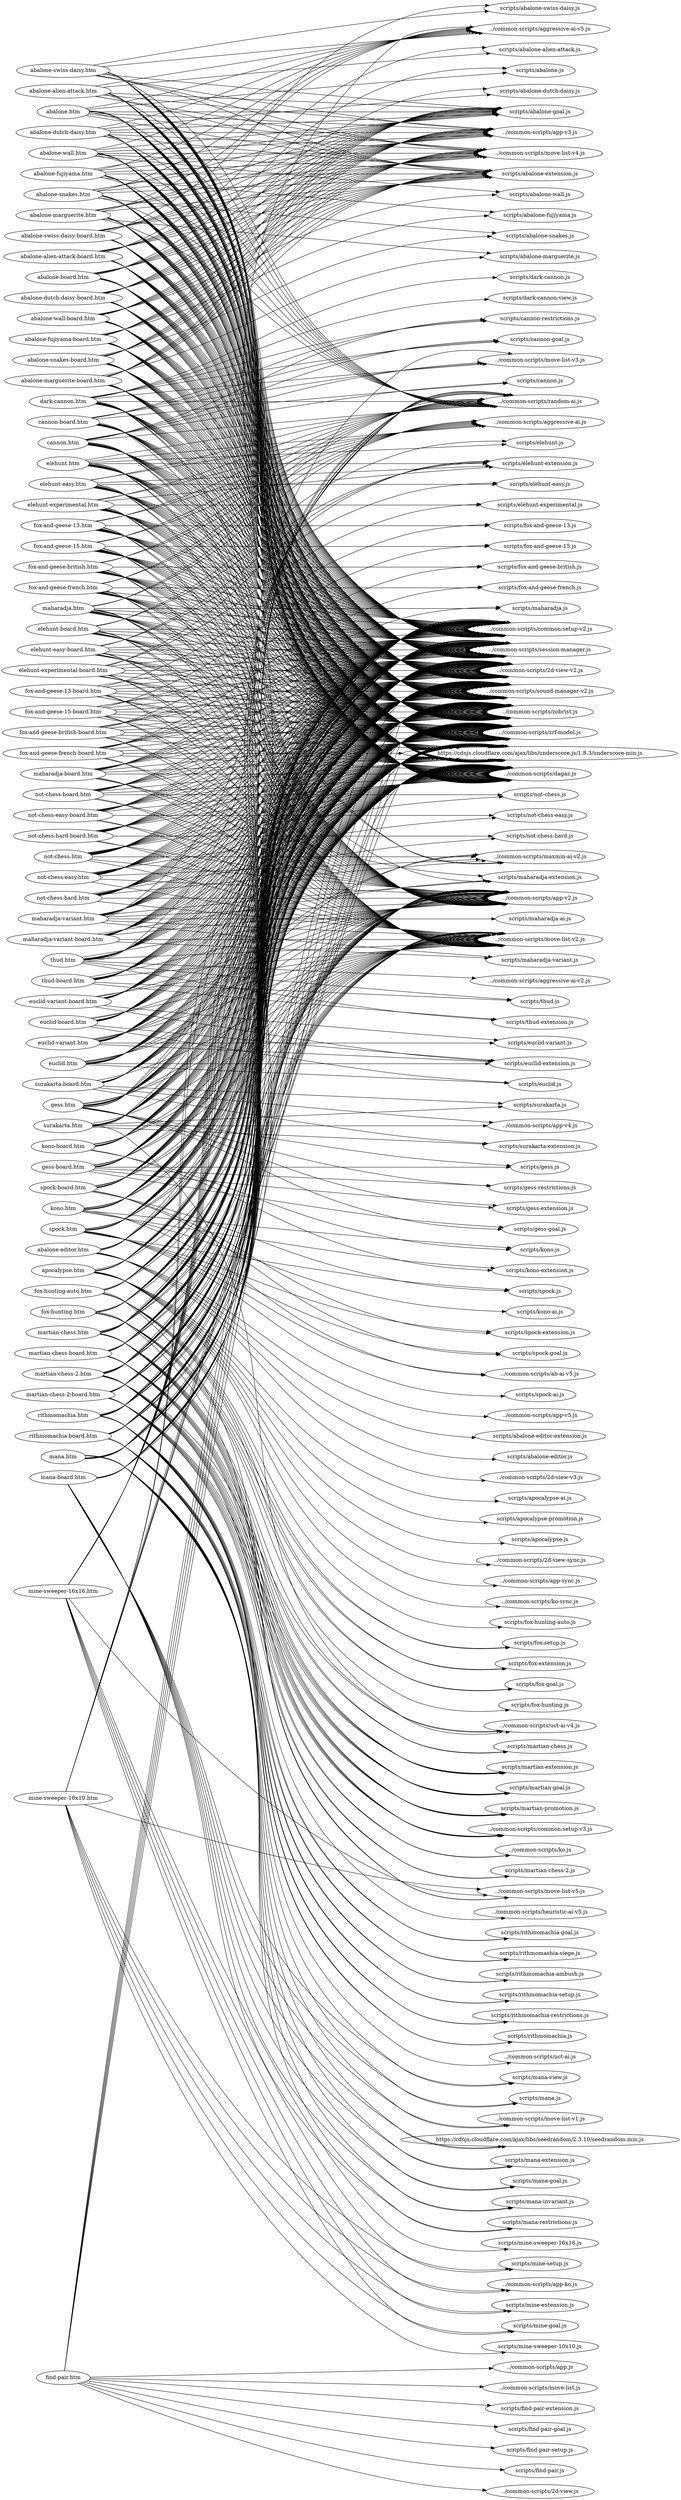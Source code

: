 digraph "graph" {
graph[ ranksep=10, rankdir = LR ];
  "abalone-alien-attack-board.htm" -> "../common-scripts/2d-view-v2.js";
  "abalone-alien-attack-board.htm" -> "../common-scripts/app-v3.js";
  "abalone-alien-attack-board.htm" -> "../common-scripts/common-setup-v2.js";
  "abalone-alien-attack-board.htm" -> "../common-scripts/dagaz.js";
  "abalone-alien-attack-board.htm" -> "../common-scripts/move-list-v4.js";
  "abalone-alien-attack-board.htm" -> "../common-scripts/session-manager.js";
  "abalone-alien-attack-board.htm" -> "../common-scripts/sound-manager-v2.js";
  "abalone-alien-attack-board.htm" -> "../common-scripts/zobrist.js";
  "abalone-alien-attack-board.htm" -> "../common-scripts/zrf-model.js";
  "abalone-alien-attack-board.htm" -> "https://cdnjs.cloudflare.com/ajax/libs/underscore.js/1.8.3/underscore-min.js";
  "abalone-alien-attack-board.htm" -> "scripts/abalone-alien-attack.js";
  "abalone-alien-attack-board.htm" -> "scripts/abalone-extension.js";
  "abalone-alien-attack-board.htm" -> "scripts/abalone-goal.js";
  "abalone-alien-attack.htm" -> "../common-scripts/2d-view-v2.js";
  "abalone-alien-attack.htm" -> "../common-scripts/aggressive-ai-v5.js";
  "abalone-alien-attack.htm" -> "../common-scripts/app-v3.js";
  "abalone-alien-attack.htm" -> "../common-scripts/common-setup-v2.js";
  "abalone-alien-attack.htm" -> "../common-scripts/dagaz.js";
  "abalone-alien-attack.htm" -> "../common-scripts/move-list-v4.js";
  "abalone-alien-attack.htm" -> "../common-scripts/random-ai.js";
  "abalone-alien-attack.htm" -> "../common-scripts/session-manager.js";
  "abalone-alien-attack.htm" -> "../common-scripts/sound-manager-v2.js";
  "abalone-alien-attack.htm" -> "../common-scripts/zobrist.js";
  "abalone-alien-attack.htm" -> "../common-scripts/zrf-model.js";
  "abalone-alien-attack.htm" -> "https://cdnjs.cloudflare.com/ajax/libs/underscore.js/1.8.3/underscore-min.js";
  "abalone-alien-attack.htm" -> "scripts/abalone-alien-attack.js";
  "abalone-alien-attack.htm" -> "scripts/abalone-extension.js";
  "abalone-alien-attack.htm" -> "scripts/abalone-goal.js";
  "abalone-board.htm" -> "../common-scripts/2d-view-v2.js";
  "abalone-board.htm" -> "../common-scripts/app-v3.js";
  "abalone-board.htm" -> "../common-scripts/common-setup-v2.js";
  "abalone-board.htm" -> "../common-scripts/dagaz.js";
  "abalone-board.htm" -> "../common-scripts/move-list-v4.js";
  "abalone-board.htm" -> "../common-scripts/session-manager.js";
  "abalone-board.htm" -> "../common-scripts/sound-manager-v2.js";
  "abalone-board.htm" -> "../common-scripts/zobrist.js";
  "abalone-board.htm" -> "../common-scripts/zrf-model.js";
  "abalone-board.htm" -> "https://cdnjs.cloudflare.com/ajax/libs/underscore.js/1.8.3/underscore-min.js";
  "abalone-board.htm" -> "scripts/abalone-extension.js";
  "abalone-board.htm" -> "scripts/abalone-goal.js";
  "abalone-board.htm" -> "scripts/abalone.js";
  "abalone-dutch-daisy-board.htm" -> "../common-scripts/2d-view-v2.js";
  "abalone-dutch-daisy-board.htm" -> "../common-scripts/app-v3.js";
  "abalone-dutch-daisy-board.htm" -> "../common-scripts/common-setup-v2.js";
  "abalone-dutch-daisy-board.htm" -> "../common-scripts/dagaz.js";
  "abalone-dutch-daisy-board.htm" -> "../common-scripts/move-list-v4.js";
  "abalone-dutch-daisy-board.htm" -> "../common-scripts/session-manager.js";
  "abalone-dutch-daisy-board.htm" -> "../common-scripts/sound-manager-v2.js";
  "abalone-dutch-daisy-board.htm" -> "../common-scripts/zobrist.js";
  "abalone-dutch-daisy-board.htm" -> "../common-scripts/zrf-model.js";
  "abalone-dutch-daisy-board.htm" -> "https://cdnjs.cloudflare.com/ajax/libs/underscore.js/1.8.3/underscore-min.js";
  "abalone-dutch-daisy-board.htm" -> "scripts/abalone-dutch-daisy.js";
  "abalone-dutch-daisy-board.htm" -> "scripts/abalone-extension.js";
  "abalone-dutch-daisy-board.htm" -> "scripts/abalone-goal.js";
  "abalone-dutch-daisy.htm" -> "../common-scripts/2d-view-v2.js";
  "abalone-dutch-daisy.htm" -> "../common-scripts/aggressive-ai-v5.js";
  "abalone-dutch-daisy.htm" -> "../common-scripts/app-v3.js";
  "abalone-dutch-daisy.htm" -> "../common-scripts/common-setup-v2.js";
  "abalone-dutch-daisy.htm" -> "../common-scripts/dagaz.js";
  "abalone-dutch-daisy.htm" -> "../common-scripts/move-list-v4.js";
  "abalone-dutch-daisy.htm" -> "../common-scripts/random-ai.js";
  "abalone-dutch-daisy.htm" -> "../common-scripts/session-manager.js";
  "abalone-dutch-daisy.htm" -> "../common-scripts/sound-manager-v2.js";
  "abalone-dutch-daisy.htm" -> "../common-scripts/zobrist.js";
  "abalone-dutch-daisy.htm" -> "../common-scripts/zrf-model.js";
  "abalone-dutch-daisy.htm" -> "https://cdnjs.cloudflare.com/ajax/libs/underscore.js/1.8.3/underscore-min.js";
  "abalone-dutch-daisy.htm" -> "scripts/abalone-dutch-daisy.js";
  "abalone-dutch-daisy.htm" -> "scripts/abalone-extension.js";
  "abalone-dutch-daisy.htm" -> "scripts/abalone-goal.js";
  "abalone-editor.htm" -> "../common-scripts/2d-view-v3.js";
  "abalone-editor.htm" -> "../common-scripts/app-v5.js";
  "abalone-editor.htm" -> "../common-scripts/common-setup-v2.js";
  "abalone-editor.htm" -> "../common-scripts/dagaz.js";
  "abalone-editor.htm" -> "../common-scripts/move-list-v3.js";
  "abalone-editor.htm" -> "../common-scripts/zobrist.js";
  "abalone-editor.htm" -> "../common-scripts/zrf-model.js";
  "abalone-editor.htm" -> "https://cdnjs.cloudflare.com/ajax/libs/underscore.js/1.8.3/underscore-min.js";
  "abalone-editor.htm" -> "scripts/abalone-editor-extension.js";
  "abalone-editor.htm" -> "scripts/abalone-editor.js";
  "abalone-fujiyama-board.htm" -> "../common-scripts/2d-view-v2.js";
  "abalone-fujiyama-board.htm" -> "../common-scripts/app-v3.js";
  "abalone-fujiyama-board.htm" -> "../common-scripts/common-setup-v2.js";
  "abalone-fujiyama-board.htm" -> "../common-scripts/dagaz.js";
  "abalone-fujiyama-board.htm" -> "../common-scripts/move-list-v4.js";
  "abalone-fujiyama-board.htm" -> "../common-scripts/session-manager.js";
  "abalone-fujiyama-board.htm" -> "../common-scripts/sound-manager-v2.js";
  "abalone-fujiyama-board.htm" -> "../common-scripts/zobrist.js";
  "abalone-fujiyama-board.htm" -> "../common-scripts/zrf-model.js";
  "abalone-fujiyama-board.htm" -> "https://cdnjs.cloudflare.com/ajax/libs/underscore.js/1.8.3/underscore-min.js";
  "abalone-fujiyama-board.htm" -> "scripts/abalone-extension.js";
  "abalone-fujiyama-board.htm" -> "scripts/abalone-fujiyama.js";
  "abalone-fujiyama-board.htm" -> "scripts/abalone-goal.js";
  "abalone-fujiyama.htm" -> "../common-scripts/2d-view-v2.js";
  "abalone-fujiyama.htm" -> "../common-scripts/aggressive-ai-v5.js";
  "abalone-fujiyama.htm" -> "../common-scripts/app-v3.js";
  "abalone-fujiyama.htm" -> "../common-scripts/common-setup-v2.js";
  "abalone-fujiyama.htm" -> "../common-scripts/dagaz.js";
  "abalone-fujiyama.htm" -> "../common-scripts/move-list-v4.js";
  "abalone-fujiyama.htm" -> "../common-scripts/random-ai.js";
  "abalone-fujiyama.htm" -> "../common-scripts/session-manager.js";
  "abalone-fujiyama.htm" -> "../common-scripts/sound-manager-v2.js";
  "abalone-fujiyama.htm" -> "../common-scripts/zobrist.js";
  "abalone-fujiyama.htm" -> "../common-scripts/zrf-model.js";
  "abalone-fujiyama.htm" -> "https://cdnjs.cloudflare.com/ajax/libs/underscore.js/1.8.3/underscore-min.js";
  "abalone-fujiyama.htm" -> "scripts/abalone-extension.js";
  "abalone-fujiyama.htm" -> "scripts/abalone-fujiyama.js";
  "abalone-fujiyama.htm" -> "scripts/abalone-goal.js";
  "abalone-marguerite-board.htm" -> "../common-scripts/2d-view-v2.js";
  "abalone-marguerite-board.htm" -> "../common-scripts/app-v3.js";
  "abalone-marguerite-board.htm" -> "../common-scripts/common-setup-v2.js";
  "abalone-marguerite-board.htm" -> "../common-scripts/dagaz.js";
  "abalone-marguerite-board.htm" -> "../common-scripts/move-list-v4.js";
  "abalone-marguerite-board.htm" -> "../common-scripts/session-manager.js";
  "abalone-marguerite-board.htm" -> "../common-scripts/sound-manager-v2.js";
  "abalone-marguerite-board.htm" -> "../common-scripts/zobrist.js";
  "abalone-marguerite-board.htm" -> "../common-scripts/zrf-model.js";
  "abalone-marguerite-board.htm" -> "https://cdnjs.cloudflare.com/ajax/libs/underscore.js/1.8.3/underscore-min.js";
  "abalone-marguerite-board.htm" -> "scripts/abalone-extension.js";
  "abalone-marguerite-board.htm" -> "scripts/abalone-goal.js";
  "abalone-marguerite-board.htm" -> "scripts/abalone-marguerite.js";
  "abalone-marguerite.htm" -> "../common-scripts/2d-view-v2.js";
  "abalone-marguerite.htm" -> "../common-scripts/aggressive-ai-v5.js";
  "abalone-marguerite.htm" -> "../common-scripts/app-v3.js";
  "abalone-marguerite.htm" -> "../common-scripts/common-setup-v2.js";
  "abalone-marguerite.htm" -> "../common-scripts/dagaz.js";
  "abalone-marguerite.htm" -> "../common-scripts/move-list-v4.js";
  "abalone-marguerite.htm" -> "../common-scripts/random-ai.js";
  "abalone-marguerite.htm" -> "../common-scripts/session-manager.js";
  "abalone-marguerite.htm" -> "../common-scripts/sound-manager-v2.js";
  "abalone-marguerite.htm" -> "../common-scripts/zobrist.js";
  "abalone-marguerite.htm" -> "../common-scripts/zrf-model.js";
  "abalone-marguerite.htm" -> "https://cdnjs.cloudflare.com/ajax/libs/underscore.js/1.8.3/underscore-min.js";
  "abalone-marguerite.htm" -> "scripts/abalone-extension.js";
  "abalone-marguerite.htm" -> "scripts/abalone-goal.js";
  "abalone-marguerite.htm" -> "scripts/abalone-marguerite.js";
  "abalone-snakes-board.htm" -> "../common-scripts/2d-view-v2.js";
  "abalone-snakes-board.htm" -> "../common-scripts/app-v3.js";
  "abalone-snakes-board.htm" -> "../common-scripts/common-setup-v2.js";
  "abalone-snakes-board.htm" -> "../common-scripts/dagaz.js";
  "abalone-snakes-board.htm" -> "../common-scripts/move-list-v4.js";
  "abalone-snakes-board.htm" -> "../common-scripts/session-manager.js";
  "abalone-snakes-board.htm" -> "../common-scripts/sound-manager-v2.js";
  "abalone-snakes-board.htm" -> "../common-scripts/zobrist.js";
  "abalone-snakes-board.htm" -> "../common-scripts/zrf-model.js";
  "abalone-snakes-board.htm" -> "https://cdnjs.cloudflare.com/ajax/libs/underscore.js/1.8.3/underscore-min.js";
  "abalone-snakes-board.htm" -> "scripts/abalone-extension.js";
  "abalone-snakes-board.htm" -> "scripts/abalone-goal.js";
  "abalone-snakes-board.htm" -> "scripts/abalone-snakes.js";
  "abalone-snakes.htm" -> "../common-scripts/2d-view-v2.js";
  "abalone-snakes.htm" -> "../common-scripts/aggressive-ai-v5.js";
  "abalone-snakes.htm" -> "../common-scripts/app-v3.js";
  "abalone-snakes.htm" -> "../common-scripts/common-setup-v2.js";
  "abalone-snakes.htm" -> "../common-scripts/dagaz.js";
  "abalone-snakes.htm" -> "../common-scripts/move-list-v4.js";
  "abalone-snakes.htm" -> "../common-scripts/random-ai.js";
  "abalone-snakes.htm" -> "../common-scripts/session-manager.js";
  "abalone-snakes.htm" -> "../common-scripts/sound-manager-v2.js";
  "abalone-snakes.htm" -> "../common-scripts/zobrist.js";
  "abalone-snakes.htm" -> "../common-scripts/zrf-model.js";
  "abalone-snakes.htm" -> "https://cdnjs.cloudflare.com/ajax/libs/underscore.js/1.8.3/underscore-min.js";
  "abalone-snakes.htm" -> "scripts/abalone-extension.js";
  "abalone-snakes.htm" -> "scripts/abalone-goal.js";
  "abalone-snakes.htm" -> "scripts/abalone-snakes.js";
  "abalone-swiss-daisy-board.htm" -> "../common-scripts/2d-view-v2.js";
  "abalone-swiss-daisy-board.htm" -> "../common-scripts/app-v3.js";
  "abalone-swiss-daisy-board.htm" -> "../common-scripts/common-setup-v2.js";
  "abalone-swiss-daisy-board.htm" -> "../common-scripts/dagaz.js";
  "abalone-swiss-daisy-board.htm" -> "../common-scripts/move-list-v4.js";
  "abalone-swiss-daisy-board.htm" -> "../common-scripts/session-manager.js";
  "abalone-swiss-daisy-board.htm" -> "../common-scripts/sound-manager-v2.js";
  "abalone-swiss-daisy-board.htm" -> "../common-scripts/zobrist.js";
  "abalone-swiss-daisy-board.htm" -> "../common-scripts/zrf-model.js";
  "abalone-swiss-daisy-board.htm" -> "https://cdnjs.cloudflare.com/ajax/libs/underscore.js/1.8.3/underscore-min.js";
  "abalone-swiss-daisy-board.htm" -> "scripts/abalone-extension.js";
  "abalone-swiss-daisy-board.htm" -> "scripts/abalone-goal.js";
  "abalone-swiss-daisy-board.htm" -> "scripts/abalone-swiss-daisy.js";
  "abalone-swiss-daisy.htm" -> "../common-scripts/2d-view-v2.js";
  "abalone-swiss-daisy.htm" -> "../common-scripts/aggressive-ai-v5.js";
  "abalone-swiss-daisy.htm" -> "../common-scripts/app-v3.js";
  "abalone-swiss-daisy.htm" -> "../common-scripts/common-setup-v2.js";
  "abalone-swiss-daisy.htm" -> "../common-scripts/dagaz.js";
  "abalone-swiss-daisy.htm" -> "../common-scripts/move-list-v4.js";
  "abalone-swiss-daisy.htm" -> "../common-scripts/random-ai.js";
  "abalone-swiss-daisy.htm" -> "../common-scripts/session-manager.js";
  "abalone-swiss-daisy.htm" -> "../common-scripts/sound-manager-v2.js";
  "abalone-swiss-daisy.htm" -> "../common-scripts/zobrist.js";
  "abalone-swiss-daisy.htm" -> "../common-scripts/zrf-model.js";
  "abalone-swiss-daisy.htm" -> "https://cdnjs.cloudflare.com/ajax/libs/underscore.js/1.8.3/underscore-min.js";
  "abalone-swiss-daisy.htm" -> "scripts/abalone-extension.js";
  "abalone-swiss-daisy.htm" -> "scripts/abalone-goal.js";
  "abalone-swiss-daisy.htm" -> "scripts/abalone-swiss-daisy.js";
  "abalone-wall-board.htm" -> "../common-scripts/2d-view-v2.js";
  "abalone-wall-board.htm" -> "../common-scripts/app-v3.js";
  "abalone-wall-board.htm" -> "../common-scripts/common-setup-v2.js";
  "abalone-wall-board.htm" -> "../common-scripts/dagaz.js";
  "abalone-wall-board.htm" -> "../common-scripts/move-list-v4.js";
  "abalone-wall-board.htm" -> "../common-scripts/session-manager.js";
  "abalone-wall-board.htm" -> "../common-scripts/sound-manager-v2.js";
  "abalone-wall-board.htm" -> "../common-scripts/zobrist.js";
  "abalone-wall-board.htm" -> "../common-scripts/zrf-model.js";
  "abalone-wall-board.htm" -> "https://cdnjs.cloudflare.com/ajax/libs/underscore.js/1.8.3/underscore-min.js";
  "abalone-wall-board.htm" -> "scripts/abalone-extension.js";
  "abalone-wall-board.htm" -> "scripts/abalone-goal.js";
  "abalone-wall-board.htm" -> "scripts/abalone-wall.js";
  "abalone-wall.htm" -> "../common-scripts/2d-view-v2.js";
  "abalone-wall.htm" -> "../common-scripts/aggressive-ai-v5.js";
  "abalone-wall.htm" -> "../common-scripts/app-v3.js";
  "abalone-wall.htm" -> "../common-scripts/common-setup-v2.js";
  "abalone-wall.htm" -> "../common-scripts/dagaz.js";
  "abalone-wall.htm" -> "../common-scripts/move-list-v4.js";
  "abalone-wall.htm" -> "../common-scripts/random-ai.js";
  "abalone-wall.htm" -> "../common-scripts/session-manager.js";
  "abalone-wall.htm" -> "../common-scripts/sound-manager-v2.js";
  "abalone-wall.htm" -> "../common-scripts/zobrist.js";
  "abalone-wall.htm" -> "../common-scripts/zrf-model.js";
  "abalone-wall.htm" -> "https://cdnjs.cloudflare.com/ajax/libs/underscore.js/1.8.3/underscore-min.js";
  "abalone-wall.htm" -> "scripts/abalone-extension.js";
  "abalone-wall.htm" -> "scripts/abalone-goal.js";
  "abalone-wall.htm" -> "scripts/abalone-wall.js";
  "abalone.htm" -> "../common-scripts/2d-view-v2.js";
  "abalone.htm" -> "../common-scripts/aggressive-ai-v5.js";
  "abalone.htm" -> "../common-scripts/app-v3.js";
  "abalone.htm" -> "../common-scripts/common-setup-v2.js";
  "abalone.htm" -> "../common-scripts/dagaz.js";
  "abalone.htm" -> "../common-scripts/move-list-v4.js";
  "abalone.htm" -> "../common-scripts/random-ai.js";
  "abalone.htm" -> "../common-scripts/session-manager.js";
  "abalone.htm" -> "../common-scripts/sound-manager-v2.js";
  "abalone.htm" -> "../common-scripts/zobrist.js";
  "abalone.htm" -> "../common-scripts/zrf-model.js";
  "abalone.htm" -> "https://cdnjs.cloudflare.com/ajax/libs/underscore.js/1.8.3/underscore-min.js";
  "abalone.htm" -> "scripts/abalone-extension.js";
  "abalone.htm" -> "scripts/abalone-goal.js";
  "abalone.htm" -> "scripts/abalone.js";
  "apocalypse.htm" -> "../common-scripts/2d-view-sync.js";
  "apocalypse.htm" -> "../common-scripts/app-sync.js";
  "apocalypse.htm" -> "../common-scripts/common-setup-v2.js";
  "apocalypse.htm" -> "../common-scripts/dagaz.js";
  "apocalypse.htm" -> "../common-scripts/ko-sync.js";
  "apocalypse.htm" -> "../common-scripts/move-list-v2.js";
  "apocalypse.htm" -> "../common-scripts/sound-manager-v2.js";
  "apocalypse.htm" -> "../common-scripts/zobrist.js";
  "apocalypse.htm" -> "../common-scripts/zrf-model.js";
  "apocalypse.htm" -> "https://cdnjs.cloudflare.com/ajax/libs/underscore.js/1.8.3/underscore-min.js";
  "apocalypse.htm" -> "scripts/apocalypse-ai.js";
  "apocalypse.htm" -> "scripts/apocalypse-promotion.js";
  "apocalypse.htm" -> "scripts/apocalypse.js";
  "cannon-board.htm" -> "../common-scripts/2d-view-v2.js";
  "cannon-board.htm" -> "../common-scripts/app-v2.js";
  "cannon-board.htm" -> "../common-scripts/common-setup-v2.js";
  "cannon-board.htm" -> "../common-scripts/dagaz.js";
  "cannon-board.htm" -> "../common-scripts/move-list-v3.js";
  "cannon-board.htm" -> "../common-scripts/session-manager.js";
  "cannon-board.htm" -> "../common-scripts/sound-manager-v2.js";
  "cannon-board.htm" -> "../common-scripts/zobrist.js";
  "cannon-board.htm" -> "../common-scripts/zrf-model.js";
  "cannon-board.htm" -> "https://cdnjs.cloudflare.com/ajax/libs/underscore.js/1.8.3/underscore-min.js";
  "cannon-board.htm" -> "scripts/cannon-goal.js";
  "cannon-board.htm" -> "scripts/cannon-restrictions.js";
  "cannon-board.htm" -> "scripts/cannon.js";
  "cannon.htm" -> "../common-scripts/2d-view-v2.js";
  "cannon.htm" -> "../common-scripts/app-v2.js";
  "cannon.htm" -> "../common-scripts/common-setup-v2.js";
  "cannon.htm" -> "../common-scripts/dagaz.js";
  "cannon.htm" -> "../common-scripts/maxmin-ai-v2.js";
  "cannon.htm" -> "../common-scripts/move-list-v3.js";
  "cannon.htm" -> "../common-scripts/random-ai.js";
  "cannon.htm" -> "../common-scripts/session-manager.js";
  "cannon.htm" -> "../common-scripts/sound-manager-v2.js";
  "cannon.htm" -> "../common-scripts/zobrist.js";
  "cannon.htm" -> "../common-scripts/zrf-model.js";
  "cannon.htm" -> "https://cdnjs.cloudflare.com/ajax/libs/underscore.js/1.8.3/underscore-min.js";
  "cannon.htm" -> "scripts/cannon-goal.js";
  "cannon.htm" -> "scripts/cannon-restrictions.js";
  "cannon.htm" -> "scripts/cannon.js";
  "dark-cannon.htm" -> "../common-scripts/2d-view-v2.js";
  "dark-cannon.htm" -> "../common-scripts/app-v2.js";
  "dark-cannon.htm" -> "../common-scripts/common-setup-v2.js";
  "dark-cannon.htm" -> "../common-scripts/dagaz.js";
  "dark-cannon.htm" -> "../common-scripts/maxmin-ai-v2.js";
  "dark-cannon.htm" -> "../common-scripts/move-list-v3.js";
  "dark-cannon.htm" -> "../common-scripts/random-ai.js";
  "dark-cannon.htm" -> "../common-scripts/session-manager.js";
  "dark-cannon.htm" -> "../common-scripts/sound-manager-v2.js";
  "dark-cannon.htm" -> "../common-scripts/zobrist.js";
  "dark-cannon.htm" -> "../common-scripts/zrf-model.js";
  "dark-cannon.htm" -> "https://cdnjs.cloudflare.com/ajax/libs/underscore.js/1.8.3/underscore-min.js";
  "dark-cannon.htm" -> "scripts/cannon-goal.js";
  "dark-cannon.htm" -> "scripts/cannon-restrictions.js";
  "dark-cannon.htm" -> "scripts/dark-cannon-view.js";
  "dark-cannon.htm" -> "scripts/dark-cannon.js";
  "elehunt-board.htm" -> "../common-scripts/2d-view-v2.js";
  "elehunt-board.htm" -> "../common-scripts/app-v2.js";
  "elehunt-board.htm" -> "../common-scripts/common-setup-v2.js";
  "elehunt-board.htm" -> "../common-scripts/dagaz.js";
  "elehunt-board.htm" -> "../common-scripts/move-list-v2.js";
  "elehunt-board.htm" -> "../common-scripts/session-manager.js";
  "elehunt-board.htm" -> "../common-scripts/sound-manager-v2.js";
  "elehunt-board.htm" -> "../common-scripts/zobrist.js";
  "elehunt-board.htm" -> "../common-scripts/zrf-model.js";
  "elehunt-board.htm" -> "https://cdnjs.cloudflare.com/ajax/libs/underscore.js/1.8.3/underscore-min.js";
  "elehunt-board.htm" -> "scripts/elehunt-extension.js";
  "elehunt-board.htm" -> "scripts/elehunt.js";
  "elehunt-easy-board.htm" -> "../common-scripts/2d-view-v2.js";
  "elehunt-easy-board.htm" -> "../common-scripts/app-v2.js";
  "elehunt-easy-board.htm" -> "../common-scripts/common-setup-v2.js";
  "elehunt-easy-board.htm" -> "../common-scripts/dagaz.js";
  "elehunt-easy-board.htm" -> "../common-scripts/move-list-v2.js";
  "elehunt-easy-board.htm" -> "../common-scripts/session-manager.js";
  "elehunt-easy-board.htm" -> "../common-scripts/sound-manager-v2.js";
  "elehunt-easy-board.htm" -> "../common-scripts/zobrist.js";
  "elehunt-easy-board.htm" -> "../common-scripts/zrf-model.js";
  "elehunt-easy-board.htm" -> "https://cdnjs.cloudflare.com/ajax/libs/underscore.js/1.8.3/underscore-min.js";
  "elehunt-easy-board.htm" -> "scripts/elehunt-easy.js";
  "elehunt-easy-board.htm" -> "scripts/elehunt-extension.js";
  "elehunt-easy.htm" -> "../common-scripts/2d-view-v2.js";
  "elehunt-easy.htm" -> "../common-scripts/aggressive-ai.js";
  "elehunt-easy.htm" -> "../common-scripts/app-v2.js";
  "elehunt-easy.htm" -> "../common-scripts/common-setup-v2.js";
  "elehunt-easy.htm" -> "../common-scripts/dagaz.js";
  "elehunt-easy.htm" -> "../common-scripts/move-list-v2.js";
  "elehunt-easy.htm" -> "../common-scripts/random-ai.js";
  "elehunt-easy.htm" -> "../common-scripts/session-manager.js";
  "elehunt-easy.htm" -> "../common-scripts/sound-manager-v2.js";
  "elehunt-easy.htm" -> "../common-scripts/zobrist.js";
  "elehunt-easy.htm" -> "../common-scripts/zrf-model.js";
  "elehunt-easy.htm" -> "https://cdnjs.cloudflare.com/ajax/libs/underscore.js/1.8.3/underscore-min.js";
  "elehunt-easy.htm" -> "scripts/elehunt-easy.js";
  "elehunt-easy.htm" -> "scripts/elehunt-extension.js";
  "elehunt-experimental-board.htm" -> "../common-scripts/2d-view-v2.js";
  "elehunt-experimental-board.htm" -> "../common-scripts/app-v2.js";
  "elehunt-experimental-board.htm" -> "../common-scripts/common-setup-v2.js";
  "elehunt-experimental-board.htm" -> "../common-scripts/dagaz.js";
  "elehunt-experimental-board.htm" -> "../common-scripts/move-list-v2.js";
  "elehunt-experimental-board.htm" -> "../common-scripts/session-manager.js";
  "elehunt-experimental-board.htm" -> "../common-scripts/sound-manager-v2.js";
  "elehunt-experimental-board.htm" -> "../common-scripts/zobrist.js";
  "elehunt-experimental-board.htm" -> "../common-scripts/zrf-model.js";
  "elehunt-experimental-board.htm" -> "https://cdnjs.cloudflare.com/ajax/libs/underscore.js/1.8.3/underscore-min.js";
  "elehunt-experimental-board.htm" -> "scripts/elehunt-experimental.js";
  "elehunt-experimental-board.htm" -> "scripts/elehunt-extension.js";
  "elehunt-experimental.htm" -> "../common-scripts/2d-view-v2.js";
  "elehunt-experimental.htm" -> "../common-scripts/aggressive-ai.js";
  "elehunt-experimental.htm" -> "../common-scripts/app-v2.js";
  "elehunt-experimental.htm" -> "../common-scripts/common-setup-v2.js";
  "elehunt-experimental.htm" -> "../common-scripts/dagaz.js";
  "elehunt-experimental.htm" -> "../common-scripts/move-list-v2.js";
  "elehunt-experimental.htm" -> "../common-scripts/random-ai.js";
  "elehunt-experimental.htm" -> "../common-scripts/session-manager.js";
  "elehunt-experimental.htm" -> "../common-scripts/sound-manager-v2.js";
  "elehunt-experimental.htm" -> "../common-scripts/zobrist.js";
  "elehunt-experimental.htm" -> "../common-scripts/zrf-model.js";
  "elehunt-experimental.htm" -> "https://cdnjs.cloudflare.com/ajax/libs/underscore.js/1.8.3/underscore-min.js";
  "elehunt-experimental.htm" -> "scripts/elehunt-experimental.js";
  "elehunt-experimental.htm" -> "scripts/elehunt-extension.js";
  "elehunt.htm" -> "../common-scripts/2d-view-v2.js";
  "elehunt.htm" -> "../common-scripts/aggressive-ai.js";
  "elehunt.htm" -> "../common-scripts/app-v2.js";
  "elehunt.htm" -> "../common-scripts/common-setup-v2.js";
  "elehunt.htm" -> "../common-scripts/dagaz.js";
  "elehunt.htm" -> "../common-scripts/move-list-v2.js";
  "elehunt.htm" -> "../common-scripts/random-ai.js";
  "elehunt.htm" -> "../common-scripts/session-manager.js";
  "elehunt.htm" -> "../common-scripts/sound-manager-v2.js";
  "elehunt.htm" -> "../common-scripts/zobrist.js";
  "elehunt.htm" -> "../common-scripts/zrf-model.js";
  "elehunt.htm" -> "https://cdnjs.cloudflare.com/ajax/libs/underscore.js/1.8.3/underscore-min.js";
  "elehunt.htm" -> "scripts/elehunt-extension.js";
  "elehunt.htm" -> "scripts/elehunt.js";
  "euclid-board.htm" -> "../common-scripts/2d-view-v2.js";
  "euclid-board.htm" -> "../common-scripts/app-v2.js";
  "euclid-board.htm" -> "../common-scripts/common-setup-v2.js";
  "euclid-board.htm" -> "../common-scripts/dagaz.js";
  "euclid-board.htm" -> "../common-scripts/move-list-v2.js";
  "euclid-board.htm" -> "../common-scripts/session-manager.js";
  "euclid-board.htm" -> "../common-scripts/sound-manager-v2.js";
  "euclid-board.htm" -> "../common-scripts/zobrist.js";
  "euclid-board.htm" -> "../common-scripts/zrf-model.js";
  "euclid-board.htm" -> "https://cdnjs.cloudflare.com/ajax/libs/underscore.js/1.8.3/underscore-min.js";
  "euclid-board.htm" -> "scripts/euclid-extension.js";
  "euclid-board.htm" -> "scripts/euclid.js";
  "euclid-variant-board.htm" -> "../common-scripts/2d-view-v2.js";
  "euclid-variant-board.htm" -> "../common-scripts/app-v2.js";
  "euclid-variant-board.htm" -> "../common-scripts/common-setup-v2.js";
  "euclid-variant-board.htm" -> "../common-scripts/dagaz.js";
  "euclid-variant-board.htm" -> "../common-scripts/move-list-v2.js";
  "euclid-variant-board.htm" -> "../common-scripts/session-manager.js";
  "euclid-variant-board.htm" -> "../common-scripts/sound-manager-v2.js";
  "euclid-variant-board.htm" -> "../common-scripts/zobrist.js";
  "euclid-variant-board.htm" -> "../common-scripts/zrf-model.js";
  "euclid-variant-board.htm" -> "https://cdnjs.cloudflare.com/ajax/libs/underscore.js/1.8.3/underscore-min.js";
  "euclid-variant-board.htm" -> "scripts/euclid-extension.js";
  "euclid-variant-board.htm" -> "scripts/euclid-variant.js";
  "euclid-variant.htm" -> "../common-scripts/2d-view-v2.js";
  "euclid-variant.htm" -> "../common-scripts/app-v2.js";
  "euclid-variant.htm" -> "../common-scripts/common-setup-v2.js";
  "euclid-variant.htm" -> "../common-scripts/dagaz.js";
  "euclid-variant.htm" -> "../common-scripts/maxmin-ai-v2.js";
  "euclid-variant.htm" -> "../common-scripts/move-list-v2.js";
  "euclid-variant.htm" -> "../common-scripts/session-manager.js";
  "euclid-variant.htm" -> "../common-scripts/sound-manager-v2.js";
  "euclid-variant.htm" -> "../common-scripts/zobrist.js";
  "euclid-variant.htm" -> "../common-scripts/zrf-model.js";
  "euclid-variant.htm" -> "https://cdnjs.cloudflare.com/ajax/libs/underscore.js/1.8.3/underscore-min.js";
  "euclid-variant.htm" -> "scripts/euclid-extension.js";
  "euclid-variant.htm" -> "scripts/euclid-variant.js";
  "euclid.htm" -> "../common-scripts/2d-view-v2.js";
  "euclid.htm" -> "../common-scripts/app-v2.js";
  "euclid.htm" -> "../common-scripts/common-setup-v2.js";
  "euclid.htm" -> "../common-scripts/dagaz.js";
  "euclid.htm" -> "../common-scripts/maxmin-ai-v2.js";
  "euclid.htm" -> "../common-scripts/move-list-v2.js";
  "euclid.htm" -> "../common-scripts/session-manager.js";
  "euclid.htm" -> "../common-scripts/sound-manager-v2.js";
  "euclid.htm" -> "../common-scripts/zobrist.js";
  "euclid.htm" -> "../common-scripts/zrf-model.js";
  "euclid.htm" -> "https://cdnjs.cloudflare.com/ajax/libs/underscore.js/1.8.3/underscore-min.js";
  "euclid.htm" -> "scripts/euclid-extension.js";
  "euclid.htm" -> "scripts/euclid.js";
  "find-pair.htm" -> "../common-scripts/2d-view.js";
  "find-pair.htm" -> "../common-scripts/app.js";
  "find-pair.htm" -> "../common-scripts/dagaz.js";
  "find-pair.htm" -> "../common-scripts/move-list.js";
  "find-pair.htm" -> "../common-scripts/sound-manager-v2.js";
  "find-pair.htm" -> "../common-scripts/zobrist.js";
  "find-pair.htm" -> "../common-scripts/zrf-model.js";
  "find-pair.htm" -> "https://cdnjs.cloudflare.com/ajax/libs/underscore.js/1.8.3/underscore-min.js";
  "find-pair.htm" -> "scripts/find-pair-extension.js";
  "find-pair.htm" -> "scripts/find-pair-goal.js";
  "find-pair.htm" -> "scripts/find-pair-setup.js";
  "find-pair.htm" -> "scripts/find-pair.js";
  "fox-and-geese-13-board.htm" -> "../common-scripts/2d-view-v2.js";
  "fox-and-geese-13-board.htm" -> "../common-scripts/app-v2.js";
  "fox-and-geese-13-board.htm" -> "../common-scripts/common-setup-v2.js";
  "fox-and-geese-13-board.htm" -> "../common-scripts/dagaz.js";
  "fox-and-geese-13-board.htm" -> "../common-scripts/move-list-v2.js";
  "fox-and-geese-13-board.htm" -> "../common-scripts/session-manager.js";
  "fox-and-geese-13-board.htm" -> "../common-scripts/sound-manager-v2.js";
  "fox-and-geese-13-board.htm" -> "../common-scripts/zobrist.js";
  "fox-and-geese-13-board.htm" -> "../common-scripts/zrf-model.js";
  "fox-and-geese-13-board.htm" -> "https://cdnjs.cloudflare.com/ajax/libs/underscore.js/1.8.3/underscore-min.js";
  "fox-and-geese-13-board.htm" -> "scripts/fox-and-geese-13.js";
  "fox-and-geese-13.htm" -> "../common-scripts/2d-view-v2.js";
  "fox-and-geese-13.htm" -> "../common-scripts/aggressive-ai.js";
  "fox-and-geese-13.htm" -> "../common-scripts/app-v2.js";
  "fox-and-geese-13.htm" -> "../common-scripts/common-setup-v2.js";
  "fox-and-geese-13.htm" -> "../common-scripts/dagaz.js";
  "fox-and-geese-13.htm" -> "../common-scripts/move-list-v2.js";
  "fox-and-geese-13.htm" -> "../common-scripts/random-ai.js";
  "fox-and-geese-13.htm" -> "../common-scripts/session-manager.js";
  "fox-and-geese-13.htm" -> "../common-scripts/sound-manager-v2.js";
  "fox-and-geese-13.htm" -> "../common-scripts/zobrist.js";
  "fox-and-geese-13.htm" -> "../common-scripts/zrf-model.js";
  "fox-and-geese-13.htm" -> "https://cdnjs.cloudflare.com/ajax/libs/underscore.js/1.8.3/underscore-min.js";
  "fox-and-geese-13.htm" -> "scripts/fox-and-geese-13.js";
  "fox-and-geese-15-board.htm" -> "../common-scripts/2d-view-v2.js";
  "fox-and-geese-15-board.htm" -> "../common-scripts/app-v2.js";
  "fox-and-geese-15-board.htm" -> "../common-scripts/common-setup-v2.js";
  "fox-and-geese-15-board.htm" -> "../common-scripts/dagaz.js";
  "fox-and-geese-15-board.htm" -> "../common-scripts/move-list-v2.js";
  "fox-and-geese-15-board.htm" -> "../common-scripts/session-manager.js";
  "fox-and-geese-15-board.htm" -> "../common-scripts/sound-manager-v2.js";
  "fox-and-geese-15-board.htm" -> "../common-scripts/zobrist.js";
  "fox-and-geese-15-board.htm" -> "../common-scripts/zrf-model.js";
  "fox-and-geese-15-board.htm" -> "https://cdnjs.cloudflare.com/ajax/libs/underscore.js/1.8.3/underscore-min.js";
  "fox-and-geese-15-board.htm" -> "scripts/fox-and-geese-15.js";
  "fox-and-geese-15.htm" -> "../common-scripts/2d-view-v2.js";
  "fox-and-geese-15.htm" -> "../common-scripts/aggressive-ai.js";
  "fox-and-geese-15.htm" -> "../common-scripts/app-v2.js";
  "fox-and-geese-15.htm" -> "../common-scripts/common-setup-v2.js";
  "fox-and-geese-15.htm" -> "../common-scripts/dagaz.js";
  "fox-and-geese-15.htm" -> "../common-scripts/move-list-v2.js";
  "fox-and-geese-15.htm" -> "../common-scripts/random-ai.js";
  "fox-and-geese-15.htm" -> "../common-scripts/session-manager.js";
  "fox-and-geese-15.htm" -> "../common-scripts/sound-manager-v2.js";
  "fox-and-geese-15.htm" -> "../common-scripts/zobrist.js";
  "fox-and-geese-15.htm" -> "../common-scripts/zrf-model.js";
  "fox-and-geese-15.htm" -> "https://cdnjs.cloudflare.com/ajax/libs/underscore.js/1.8.3/underscore-min.js";
  "fox-and-geese-15.htm" -> "scripts/fox-and-geese-15.js";
  "fox-and-geese-british-board.htm" -> "../common-scripts/2d-view-v2.js";
  "fox-and-geese-british-board.htm" -> "../common-scripts/app-v2.js";
  "fox-and-geese-british-board.htm" -> "../common-scripts/common-setup-v2.js";
  "fox-and-geese-british-board.htm" -> "../common-scripts/dagaz.js";
  "fox-and-geese-british-board.htm" -> "../common-scripts/move-list-v2.js";
  "fox-and-geese-british-board.htm" -> "../common-scripts/session-manager.js";
  "fox-and-geese-british-board.htm" -> "../common-scripts/sound-manager-v2.js";
  "fox-and-geese-british-board.htm" -> "../common-scripts/zobrist.js";
  "fox-and-geese-british-board.htm" -> "../common-scripts/zrf-model.js";
  "fox-and-geese-british-board.htm" -> "https://cdnjs.cloudflare.com/ajax/libs/underscore.js/1.8.3/underscore-min.js";
  "fox-and-geese-british-board.htm" -> "scripts/fox-and-geese-british.js";
  "fox-and-geese-british.htm" -> "../common-scripts/2d-view-v2.js";
  "fox-and-geese-british.htm" -> "../common-scripts/aggressive-ai.js";
  "fox-and-geese-british.htm" -> "../common-scripts/app-v2.js";
  "fox-and-geese-british.htm" -> "../common-scripts/common-setup-v2.js";
  "fox-and-geese-british.htm" -> "../common-scripts/dagaz.js";
  "fox-and-geese-british.htm" -> "../common-scripts/move-list-v2.js";
  "fox-and-geese-british.htm" -> "../common-scripts/random-ai.js";
  "fox-and-geese-british.htm" -> "../common-scripts/session-manager.js";
  "fox-and-geese-british.htm" -> "../common-scripts/sound-manager-v2.js";
  "fox-and-geese-british.htm" -> "../common-scripts/zobrist.js";
  "fox-and-geese-british.htm" -> "../common-scripts/zrf-model.js";
  "fox-and-geese-british.htm" -> "https://cdnjs.cloudflare.com/ajax/libs/underscore.js/1.8.3/underscore-min.js";
  "fox-and-geese-british.htm" -> "scripts/fox-and-geese-british.js";
  "fox-and-geese-french-board.htm" -> "../common-scripts/2d-view-v2.js";
  "fox-and-geese-french-board.htm" -> "../common-scripts/app-v2.js";
  "fox-and-geese-french-board.htm" -> "../common-scripts/common-setup-v2.js";
  "fox-and-geese-french-board.htm" -> "../common-scripts/dagaz.js";
  "fox-and-geese-french-board.htm" -> "../common-scripts/move-list-v2.js";
  "fox-and-geese-french-board.htm" -> "../common-scripts/session-manager.js";
  "fox-and-geese-french-board.htm" -> "../common-scripts/sound-manager-v2.js";
  "fox-and-geese-french-board.htm" -> "../common-scripts/zobrist.js";
  "fox-and-geese-french-board.htm" -> "../common-scripts/zrf-model.js";
  "fox-and-geese-french-board.htm" -> "https://cdnjs.cloudflare.com/ajax/libs/underscore.js/1.8.3/underscore-min.js";
  "fox-and-geese-french-board.htm" -> "scripts/fox-and-geese-french.js";
  "fox-and-geese-french.htm" -> "../common-scripts/2d-view-v2.js";
  "fox-and-geese-french.htm" -> "../common-scripts/aggressive-ai.js";
  "fox-and-geese-french.htm" -> "../common-scripts/app-v2.js";
  "fox-and-geese-french.htm" -> "../common-scripts/common-setup-v2.js";
  "fox-and-geese-french.htm" -> "../common-scripts/dagaz.js";
  "fox-and-geese-french.htm" -> "../common-scripts/move-list-v2.js";
  "fox-and-geese-french.htm" -> "../common-scripts/random-ai.js";
  "fox-and-geese-french.htm" -> "../common-scripts/session-manager.js";
  "fox-and-geese-french.htm" -> "../common-scripts/sound-manager-v2.js";
  "fox-and-geese-french.htm" -> "../common-scripts/zobrist.js";
  "fox-and-geese-french.htm" -> "../common-scripts/zrf-model.js";
  "fox-and-geese-french.htm" -> "https://cdnjs.cloudflare.com/ajax/libs/underscore.js/1.8.3/underscore-min.js";
  "fox-and-geese-french.htm" -> "scripts/fox-and-geese-french.js";
  "fox-hunting-auto.htm" -> "../common-scripts/2d-view-v2.js";
  "fox-hunting-auto.htm" -> "../common-scripts/app-v2.js";
  "fox-hunting-auto.htm" -> "../common-scripts/dagaz.js";
  "fox-hunting-auto.htm" -> "../common-scripts/move-list-v5.js";
  "fox-hunting-auto.htm" -> "../common-scripts/sound-manager-v2.js";
  "fox-hunting-auto.htm" -> "../common-scripts/zobrist.js";
  "fox-hunting-auto.htm" -> "../common-scripts/zrf-model.js";
  "fox-hunting-auto.htm" -> "https://cdnjs.cloudflare.com/ajax/libs/underscore.js/1.8.3/underscore-min.js";
  "fox-hunting-auto.htm" -> "scripts/fox-extension.js";
  "fox-hunting-auto.htm" -> "scripts/fox-goal.js";
  "fox-hunting-auto.htm" -> "scripts/fox-hunting-auto.js";
  "fox-hunting-auto.htm" -> "scripts/fox-setup.js";
  "fox-hunting.htm" -> "../common-scripts/2d-view-v2.js";
  "fox-hunting.htm" -> "../common-scripts/app-v2.js";
  "fox-hunting.htm" -> "../common-scripts/dagaz.js";
  "fox-hunting.htm" -> "../common-scripts/move-list-v5.js";
  "fox-hunting.htm" -> "../common-scripts/sound-manager-v2.js";
  "fox-hunting.htm" -> "../common-scripts/zobrist.js";
  "fox-hunting.htm" -> "../common-scripts/zrf-model.js";
  "fox-hunting.htm" -> "https://cdnjs.cloudflare.com/ajax/libs/underscore.js/1.8.3/underscore-min.js";
  "fox-hunting.htm" -> "scripts/fox-extension.js";
  "fox-hunting.htm" -> "scripts/fox-goal.js";
  "fox-hunting.htm" -> "scripts/fox-hunting.js";
  "fox-hunting.htm" -> "scripts/fox-setup.js";
  "gess-board.htm" -> "../common-scripts/2d-view-v2.js";
  "gess-board.htm" -> "../common-scripts/app-v2.js";
  "gess-board.htm" -> "../common-scripts/common-setup-v2.js";
  "gess-board.htm" -> "../common-scripts/dagaz.js";
  "gess-board.htm" -> "../common-scripts/move-list-v2.js";
  "gess-board.htm" -> "../common-scripts/session-manager.js";
  "gess-board.htm" -> "../common-scripts/sound-manager-v2.js";
  "gess-board.htm" -> "../common-scripts/zobrist.js";
  "gess-board.htm" -> "../common-scripts/zrf-model.js";
  "gess-board.htm" -> "https://cdnjs.cloudflare.com/ajax/libs/underscore.js/1.8.3/underscore-min.js";
  "gess-board.htm" -> "scripts/gess-extension.js";
  "gess-board.htm" -> "scripts/gess-goal.js";
  "gess-board.htm" -> "scripts/gess-restrictions.js";
  "gess-board.htm" -> "scripts/gess.js";
  "gess.htm" -> "../common-scripts/2d-view-v2.js";
  "gess.htm" -> "../common-scripts/aggressive-ai-v5.js";
  "gess.htm" -> "../common-scripts/app-v2.js";
  "gess.htm" -> "../common-scripts/common-setup-v2.js";
  "gess.htm" -> "../common-scripts/dagaz.js";
  "gess.htm" -> "../common-scripts/move-list-v2.js";
  "gess.htm" -> "../common-scripts/random-ai.js";
  "gess.htm" -> "../common-scripts/session-manager.js";
  "gess.htm" -> "../common-scripts/sound-manager-v2.js";
  "gess.htm" -> "../common-scripts/zobrist.js";
  "gess.htm" -> "../common-scripts/zrf-model.js";
  "gess.htm" -> "https://cdnjs.cloudflare.com/ajax/libs/underscore.js/1.8.3/underscore-min.js";
  "gess.htm" -> "scripts/gess-extension.js";
  "gess.htm" -> "scripts/gess-goal.js";
  "gess.htm" -> "scripts/gess-restrictions.js";
  "gess.htm" -> "scripts/gess.js";
  "kono-board.htm" -> "../common-scripts/2d-view-v2.js";
  "kono-board.htm" -> "../common-scripts/app-v2.js";
  "kono-board.htm" -> "../common-scripts/common-setup-v2.js";
  "kono-board.htm" -> "../common-scripts/dagaz.js";
  "kono-board.htm" -> "../common-scripts/move-list-v2.js";
  "kono-board.htm" -> "../common-scripts/session-manager.js";
  "kono-board.htm" -> "../common-scripts/sound-manager-v2.js";
  "kono-board.htm" -> "../common-scripts/zobrist.js";
  "kono-board.htm" -> "../common-scripts/zrf-model.js";
  "kono-board.htm" -> "https://cdnjs.cloudflare.com/ajax/libs/underscore.js/1.8.3/underscore-min.js";
  "kono-board.htm" -> "scripts/kono-extension.js";
  "kono-board.htm" -> "scripts/kono.js";
  "kono.htm" -> "../common-scripts/2d-view-v2.js";
  "kono.htm" -> "../common-scripts/ab-ai-v5.js";
  "kono.htm" -> "../common-scripts/app-v2.js";
  "kono.htm" -> "../common-scripts/common-setup-v2.js";
  "kono.htm" -> "../common-scripts/dagaz.js";
  "kono.htm" -> "../common-scripts/move-list-v2.js";
  "kono.htm" -> "../common-scripts/session-manager.js";
  "kono.htm" -> "../common-scripts/sound-manager-v2.js";
  "kono.htm" -> "../common-scripts/zobrist.js";
  "kono.htm" -> "../common-scripts/zrf-model.js";
  "kono.htm" -> "https://cdnjs.cloudflare.com/ajax/libs/underscore.js/1.8.3/underscore-min.js";
  "kono.htm" -> "scripts/kono-ai.js";
  "kono.htm" -> "scripts/kono-extension.js";
  "kono.htm" -> "scripts/kono.js";
  "maharadja-board.htm" -> "../common-scripts/2d-view-v2.js";
  "maharadja-board.htm" -> "../common-scripts/app-v2.js";
  "maharadja-board.htm" -> "../common-scripts/common-setup-v2.js";
  "maharadja-board.htm" -> "../common-scripts/dagaz.js";
  "maharadja-board.htm" -> "../common-scripts/move-list-v2.js";
  "maharadja-board.htm" -> "../common-scripts/session-manager.js";
  "maharadja-board.htm" -> "../common-scripts/sound-manager-v2.js";
  "maharadja-board.htm" -> "../common-scripts/zobrist.js";
  "maharadja-board.htm" -> "../common-scripts/zrf-model.js";
  "maharadja-board.htm" -> "https://cdnjs.cloudflare.com/ajax/libs/underscore.js/1.8.3/underscore-min.js";
  "maharadja-board.htm" -> "scripts/maharadja-extension.js";
  "maharadja-board.htm" -> "scripts/maharadja.js";
  "maharadja-variant-board.htm" -> "../common-scripts/2d-view-v2.js";
  "maharadja-variant-board.htm" -> "../common-scripts/app-v2.js";
  "maharadja-variant-board.htm" -> "../common-scripts/common-setup-v2.js";
  "maharadja-variant-board.htm" -> "../common-scripts/dagaz.js";
  "maharadja-variant-board.htm" -> "../common-scripts/move-list-v2.js";
  "maharadja-variant-board.htm" -> "../common-scripts/session-manager.js";
  "maharadja-variant-board.htm" -> "../common-scripts/sound-manager-v2.js";
  "maharadja-variant-board.htm" -> "../common-scripts/zobrist.js";
  "maharadja-variant-board.htm" -> "../common-scripts/zrf-model.js";
  "maharadja-variant-board.htm" -> "https://cdnjs.cloudflare.com/ajax/libs/underscore.js/1.8.3/underscore-min.js";
  "maharadja-variant-board.htm" -> "scripts/maharadja-extension.js";
  "maharadja-variant-board.htm" -> "scripts/maharadja-variant.js";
  "maharadja-variant.htm" -> "../common-scripts/2d-view-v2.js";
  "maharadja-variant.htm" -> "../common-scripts/app-v2.js";
  "maharadja-variant.htm" -> "../common-scripts/common-setup-v2.js";
  "maharadja-variant.htm" -> "../common-scripts/dagaz.js";
  "maharadja-variant.htm" -> "../common-scripts/move-list-v2.js";
  "maharadja-variant.htm" -> "../common-scripts/random-ai.js";
  "maharadja-variant.htm" -> "../common-scripts/session-manager.js";
  "maharadja-variant.htm" -> "../common-scripts/sound-manager-v2.js";
  "maharadja-variant.htm" -> "../common-scripts/zobrist.js";
  "maharadja-variant.htm" -> "../common-scripts/zrf-model.js";
  "maharadja-variant.htm" -> "https://cdnjs.cloudflare.com/ajax/libs/underscore.js/1.8.3/underscore-min.js";
  "maharadja-variant.htm" -> "scripts/maharadja-ai.js";
  "maharadja-variant.htm" -> "scripts/maharadja-extension.js";
  "maharadja-variant.htm" -> "scripts/maharadja-variant.js";
  "maharadja.htm" -> "../common-scripts/2d-view-v2.js";
  "maharadja.htm" -> "../common-scripts/aggressive-ai.js";
  "maharadja.htm" -> "../common-scripts/app-v2.js";
  "maharadja.htm" -> "../common-scripts/common-setup-v2.js";
  "maharadja.htm" -> "../common-scripts/dagaz.js";
  "maharadja.htm" -> "../common-scripts/move-list-v2.js";
  "maharadja.htm" -> "../common-scripts/random-ai.js";
  "maharadja.htm" -> "../common-scripts/session-manager.js";
  "maharadja.htm" -> "../common-scripts/sound-manager-v2.js";
  "maharadja.htm" -> "../common-scripts/zobrist.js";
  "maharadja.htm" -> "../common-scripts/zrf-model.js";
  "maharadja.htm" -> "https://cdnjs.cloudflare.com/ajax/libs/underscore.js/1.8.3/underscore-min.js";
  "maharadja.htm" -> "scripts/maharadja-extension.js";
  "maharadja.htm" -> "scripts/maharadja.js";
  "mana-board.htm" -> "../common-scripts/2d-view-v2.js";
  "mana-board.htm" -> "../common-scripts/app-v2.js";
  "mana-board.htm" -> "../common-scripts/common-setup-v2.js";
  "mana-board.htm" -> "../common-scripts/dagaz.js";
  "mana-board.htm" -> "../common-scripts/move-list-v1.js";
  "mana-board.htm" -> "../common-scripts/session-manager.js";
  "mana-board.htm" -> "../common-scripts/sound-manager-v2.js";
  "mana-board.htm" -> "../common-scripts/zobrist.js";
  "mana-board.htm" -> "../common-scripts/zrf-model.js";
  "mana-board.htm" -> "https://cdnjs.cloudflare.com/ajax/libs/seedrandom/2.3.10/seedrandom.min.js";
  "mana-board.htm" -> "https://cdnjs.cloudflare.com/ajax/libs/underscore.js/1.8.3/underscore-min.js";
  "mana-board.htm" -> "scripts/mana-extension.js";
  "mana-board.htm" -> "scripts/mana-goal.js";
  "mana-board.htm" -> "scripts/mana-invariant.js";
  "mana-board.htm" -> "scripts/mana-restrictions.js";
  "mana-board.htm" -> "scripts/mana-view.js";
  "mana-board.htm" -> "scripts/mana.js";
  "mana.htm" -> "../common-scripts/2d-view-v2.js";
  "mana.htm" -> "../common-scripts/app-v2.js";
  "mana.htm" -> "../common-scripts/common-setup-v2.js";
  "mana.htm" -> "../common-scripts/dagaz.js";
  "mana.htm" -> "../common-scripts/move-list-v1.js";
  "mana.htm" -> "../common-scripts/random-ai.js";
  "mana.htm" -> "../common-scripts/session-manager.js";
  "mana.htm" -> "../common-scripts/sound-manager-v2.js";
  "mana.htm" -> "../common-scripts/uct-ai.js";
  "mana.htm" -> "../common-scripts/zobrist.js";
  "mana.htm" -> "../common-scripts/zrf-model.js";
  "mana.htm" -> "https://cdnjs.cloudflare.com/ajax/libs/seedrandom/2.3.10/seedrandom.min.js";
  "mana.htm" -> "https://cdnjs.cloudflare.com/ajax/libs/underscore.js/1.8.3/underscore-min.js";
  "mana.htm" -> "scripts/mana-extension.js";
  "mana.htm" -> "scripts/mana-goal.js";
  "mana.htm" -> "scripts/mana-invariant.js";
  "mana.htm" -> "scripts/mana-restrictions.js";
  "mana.htm" -> "scripts/mana-view.js";
  "mana.htm" -> "scripts/mana.js";
  "martian-chess-2-board.htm" -> "../common-scripts/2d-view-v2.js";
  "martian-chess-2-board.htm" -> "../common-scripts/app-v2.js";
  "martian-chess-2-board.htm" -> "../common-scripts/common-setup-v3.js";
  "martian-chess-2-board.htm" -> "../common-scripts/dagaz.js";
  "martian-chess-2-board.htm" -> "../common-scripts/ko.js";
  "martian-chess-2-board.htm" -> "../common-scripts/move-list-v2.js";
  "martian-chess-2-board.htm" -> "../common-scripts/session-manager.js";
  "martian-chess-2-board.htm" -> "../common-scripts/sound-manager-v2.js";
  "martian-chess-2-board.htm" -> "../common-scripts/zobrist.js";
  "martian-chess-2-board.htm" -> "../common-scripts/zrf-model.js";
  "martian-chess-2-board.htm" -> "https://cdnjs.cloudflare.com/ajax/libs/underscore.js/1.8.3/underscore-min.js";
  "martian-chess-2-board.htm" -> "scripts/martian-chess-2.js";
  "martian-chess-2-board.htm" -> "scripts/martian-extension.js";
  "martian-chess-2-board.htm" -> "scripts/martian-goal.js";
  "martian-chess-2-board.htm" -> "scripts/martian-promotion.js";
  "martian-chess-2.htm" -> "../common-scripts/2d-view-v2.js";
  "martian-chess-2.htm" -> "../common-scripts/app-v2.js";
  "martian-chess-2.htm" -> "../common-scripts/common-setup-v3.js";
  "martian-chess-2.htm" -> "../common-scripts/dagaz.js";
  "martian-chess-2.htm" -> "../common-scripts/ko.js";
  "martian-chess-2.htm" -> "../common-scripts/move-list-v2.js";
  "martian-chess-2.htm" -> "../common-scripts/random-ai.js";
  "martian-chess-2.htm" -> "../common-scripts/session-manager.js";
  "martian-chess-2.htm" -> "../common-scripts/sound-manager-v2.js";
  "martian-chess-2.htm" -> "../common-scripts/uct-ai-v4.js";
  "martian-chess-2.htm" -> "../common-scripts/zobrist.js";
  "martian-chess-2.htm" -> "../common-scripts/zrf-model.js";
  "martian-chess-2.htm" -> "https://cdnjs.cloudflare.com/ajax/libs/underscore.js/1.8.3/underscore-min.js";
  "martian-chess-2.htm" -> "scripts/martian-chess-2.js";
  "martian-chess-2.htm" -> "scripts/martian-extension.js";
  "martian-chess-2.htm" -> "scripts/martian-goal.js";
  "martian-chess-2.htm" -> "scripts/martian-promotion.js";
  "martian-chess-board.htm" -> "../common-scripts/2d-view-v2.js";
  "martian-chess-board.htm" -> "../common-scripts/app-v2.js";
  "martian-chess-board.htm" -> "../common-scripts/common-setup-v3.js";
  "martian-chess-board.htm" -> "../common-scripts/dagaz.js";
  "martian-chess-board.htm" -> "../common-scripts/move-list-v2.js";
  "martian-chess-board.htm" -> "../common-scripts/session-manager.js";
  "martian-chess-board.htm" -> "../common-scripts/sound-manager-v2.js";
  "martian-chess-board.htm" -> "../common-scripts/zobrist.js";
  "martian-chess-board.htm" -> "../common-scripts/zrf-model.js";
  "martian-chess-board.htm" -> "https://cdnjs.cloudflare.com/ajax/libs/underscore.js/1.8.3/underscore-min.js";
  "martian-chess-board.htm" -> "scripts/martian-chess.js";
  "martian-chess-board.htm" -> "scripts/martian-extension.js";
  "martian-chess-board.htm" -> "scripts/martian-goal.js";
  "martian-chess-board.htm" -> "scripts/martian-promotion.js";
  "martian-chess.htm" -> "../common-scripts/2d-view-v2.js";
  "martian-chess.htm" -> "../common-scripts/app-v2.js";
  "martian-chess.htm" -> "../common-scripts/common-setup-v3.js";
  "martian-chess.htm" -> "../common-scripts/dagaz.js";
  "martian-chess.htm" -> "../common-scripts/move-list-v2.js";
  "martian-chess.htm" -> "../common-scripts/random-ai.js";
  "martian-chess.htm" -> "../common-scripts/session-manager.js";
  "martian-chess.htm" -> "../common-scripts/sound-manager-v2.js";
  "martian-chess.htm" -> "../common-scripts/uct-ai-v4.js";
  "martian-chess.htm" -> "../common-scripts/zobrist.js";
  "martian-chess.htm" -> "../common-scripts/zrf-model.js";
  "martian-chess.htm" -> "https://cdnjs.cloudflare.com/ajax/libs/underscore.js/1.8.3/underscore-min.js";
  "martian-chess.htm" -> "scripts/martian-chess.js";
  "martian-chess.htm" -> "scripts/martian-extension.js";
  "martian-chess.htm" -> "scripts/martian-goal.js";
  "martian-chess.htm" -> "scripts/martian-promotion.js";
  "mine-sweeper-10x10.htm" -> "../common-scripts/2d-view-v2.js";
  "mine-sweeper-10x10.htm" -> "../common-scripts/app-ko.js";
  "mine-sweeper-10x10.htm" -> "../common-scripts/dagaz.js";
  "mine-sweeper-10x10.htm" -> "../common-scripts/move-list-v5.js";
  "mine-sweeper-10x10.htm" -> "../common-scripts/sound-manager-v2.js";
  "mine-sweeper-10x10.htm" -> "../common-scripts/zobrist.js";
  "mine-sweeper-10x10.htm" -> "../common-scripts/zrf-model.js";
  "mine-sweeper-10x10.htm" -> "https://cdnjs.cloudflare.com/ajax/libs/underscore.js/1.8.3/underscore-min.js";
  "mine-sweeper-10x10.htm" -> "scripts/mine-extension.js";
  "mine-sweeper-10x10.htm" -> "scripts/mine-goal.js";
  "mine-sweeper-10x10.htm" -> "scripts/mine-setup.js";
  "mine-sweeper-10x10.htm" -> "scripts/mine-sweeper-10x10.js";
  "mine-sweeper-16x16.htm" -> "../common-scripts/2d-view-v2.js";
  "mine-sweeper-16x16.htm" -> "../common-scripts/app-ko.js";
  "mine-sweeper-16x16.htm" -> "../common-scripts/dagaz.js";
  "mine-sweeper-16x16.htm" -> "../common-scripts/move-list-v5.js";
  "mine-sweeper-16x16.htm" -> "../common-scripts/sound-manager-v2.js";
  "mine-sweeper-16x16.htm" -> "../common-scripts/zobrist.js";
  "mine-sweeper-16x16.htm" -> "../common-scripts/zrf-model.js";
  "mine-sweeper-16x16.htm" -> "https://cdnjs.cloudflare.com/ajax/libs/underscore.js/1.8.3/underscore-min.js";
  "mine-sweeper-16x16.htm" -> "scripts/mine-extension.js";
  "mine-sweeper-16x16.htm" -> "scripts/mine-goal.js";
  "mine-sweeper-16x16.htm" -> "scripts/mine-setup.js";
  "mine-sweeper-16x16.htm" -> "scripts/mine-sweeper-16x16.js";
  "not-chess-board.htm" -> "../common-scripts/2d-view-v2.js";
  "not-chess-board.htm" -> "../common-scripts/app-v2.js";
  "not-chess-board.htm" -> "../common-scripts/common-setup-v2.js";
  "not-chess-board.htm" -> "../common-scripts/dagaz.js";
  "not-chess-board.htm" -> "../common-scripts/move-list-v2.js";
  "not-chess-board.htm" -> "../common-scripts/session-manager.js";
  "not-chess-board.htm" -> "../common-scripts/sound-manager-v2.js";
  "not-chess-board.htm" -> "../common-scripts/zobrist.js";
  "not-chess-board.htm" -> "../common-scripts/zrf-model.js";
  "not-chess-board.htm" -> "https://cdnjs.cloudflare.com/ajax/libs/underscore.js/1.8.3/underscore-min.js";
  "not-chess-board.htm" -> "scripts/not-chess.js";
  "not-chess-easy-board.htm" -> "../common-scripts/2d-view-v2.js";
  "not-chess-easy-board.htm" -> "../common-scripts/app-v2.js";
  "not-chess-easy-board.htm" -> "../common-scripts/common-setup-v2.js";
  "not-chess-easy-board.htm" -> "../common-scripts/dagaz.js";
  "not-chess-easy-board.htm" -> "../common-scripts/move-list-v2.js";
  "not-chess-easy-board.htm" -> "../common-scripts/session-manager.js";
  "not-chess-easy-board.htm" -> "../common-scripts/sound-manager-v2.js";
  "not-chess-easy-board.htm" -> "../common-scripts/zobrist.js";
  "not-chess-easy-board.htm" -> "../common-scripts/zrf-model.js";
  "not-chess-easy-board.htm" -> "https://cdnjs.cloudflare.com/ajax/libs/underscore.js/1.8.3/underscore-min.js";
  "not-chess-easy-board.htm" -> "scripts/not-chess-easy.js";
  "not-chess-easy.htm" -> "../common-scripts/2d-view-v2.js";
  "not-chess-easy.htm" -> "../common-scripts/app-v2.js";
  "not-chess-easy.htm" -> "../common-scripts/common-setup-v2.js";
  "not-chess-easy.htm" -> "../common-scripts/dagaz.js";
  "not-chess-easy.htm" -> "../common-scripts/maxmin-ai-v2.js";
  "not-chess-easy.htm" -> "../common-scripts/move-list-v2.js";
  "not-chess-easy.htm" -> "../common-scripts/session-manager.js";
  "not-chess-easy.htm" -> "../common-scripts/sound-manager-v2.js";
  "not-chess-easy.htm" -> "../common-scripts/zobrist.js";
  "not-chess-easy.htm" -> "../common-scripts/zrf-model.js";
  "not-chess-easy.htm" -> "https://cdnjs.cloudflare.com/ajax/libs/underscore.js/1.8.3/underscore-min.js";
  "not-chess-easy.htm" -> "scripts/not-chess-easy.js";
  "not-chess-hard-board.htm" -> "../common-scripts/2d-view-v2.js";
  "not-chess-hard-board.htm" -> "../common-scripts/app-v2.js";
  "not-chess-hard-board.htm" -> "../common-scripts/common-setup-v2.js";
  "not-chess-hard-board.htm" -> "../common-scripts/dagaz.js";
  "not-chess-hard-board.htm" -> "../common-scripts/move-list-v2.js";
  "not-chess-hard-board.htm" -> "../common-scripts/session-manager.js";
  "not-chess-hard-board.htm" -> "../common-scripts/sound-manager-v2.js";
  "not-chess-hard-board.htm" -> "../common-scripts/zobrist.js";
  "not-chess-hard-board.htm" -> "../common-scripts/zrf-model.js";
  "not-chess-hard-board.htm" -> "https://cdnjs.cloudflare.com/ajax/libs/underscore.js/1.8.3/underscore-min.js";
  "not-chess-hard-board.htm" -> "scripts/not-chess-hard.js";
  "not-chess-hard.htm" -> "../common-scripts/2d-view-v2.js";
  "not-chess-hard.htm" -> "../common-scripts/app-v2.js";
  "not-chess-hard.htm" -> "../common-scripts/common-setup-v2.js";
  "not-chess-hard.htm" -> "../common-scripts/dagaz.js";
  "not-chess-hard.htm" -> "../common-scripts/maxmin-ai-v2.js";
  "not-chess-hard.htm" -> "../common-scripts/move-list-v2.js";
  "not-chess-hard.htm" -> "../common-scripts/session-manager.js";
  "not-chess-hard.htm" -> "../common-scripts/sound-manager-v2.js";
  "not-chess-hard.htm" -> "../common-scripts/zobrist.js";
  "not-chess-hard.htm" -> "../common-scripts/zrf-model.js";
  "not-chess-hard.htm" -> "https://cdnjs.cloudflare.com/ajax/libs/underscore.js/1.8.3/underscore-min.js";
  "not-chess-hard.htm" -> "scripts/not-chess-hard.js";
  "not-chess.htm" -> "../common-scripts/2d-view-v2.js";
  "not-chess.htm" -> "../common-scripts/app-v2.js";
  "not-chess.htm" -> "../common-scripts/common-setup-v2.js";
  "not-chess.htm" -> "../common-scripts/dagaz.js";
  "not-chess.htm" -> "../common-scripts/maxmin-ai-v2.js";
  "not-chess.htm" -> "../common-scripts/move-list-v2.js";
  "not-chess.htm" -> "../common-scripts/session-manager.js";
  "not-chess.htm" -> "../common-scripts/sound-manager-v2.js";
  "not-chess.htm" -> "../common-scripts/zobrist.js";
  "not-chess.htm" -> "../common-scripts/zrf-model.js";
  "not-chess.htm" -> "https://cdnjs.cloudflare.com/ajax/libs/underscore.js/1.8.3/underscore-min.js";
  "not-chess.htm" -> "scripts/not-chess.js";
  "rithmomachia-board.htm" -> "../common-scripts/2d-view-v2.js";
  "rithmomachia-board.htm" -> "../common-scripts/app-v2.js";
  "rithmomachia-board.htm" -> "../common-scripts/common-setup-v2.js";
  "rithmomachia-board.htm" -> "../common-scripts/dagaz.js";
  "rithmomachia-board.htm" -> "../common-scripts/move-list-v2.js";
  "rithmomachia-board.htm" -> "../common-scripts/session-manager.js";
  "rithmomachia-board.htm" -> "../common-scripts/sound-manager-v2.js";
  "rithmomachia-board.htm" -> "../common-scripts/zobrist.js";
  "rithmomachia-board.htm" -> "../common-scripts/zrf-model.js";
  "rithmomachia-board.htm" -> "https://cdnjs.cloudflare.com/ajax/libs/underscore.js/1.8.3/underscore-min.js";
  "rithmomachia-board.htm" -> "scripts/rithmomachia-ambush.js";
  "rithmomachia-board.htm" -> "scripts/rithmomachia-goal.js";
  "rithmomachia-board.htm" -> "scripts/rithmomachia-restrictions.js";
  "rithmomachia-board.htm" -> "scripts/rithmomachia-setup.js";
  "rithmomachia-board.htm" -> "scripts/rithmomachia-siege.js";
  "rithmomachia-board.htm" -> "scripts/rithmomachia.js";
  "rithmomachia.htm" -> "../common-scripts/2d-view-v2.js";
  "rithmomachia.htm" -> "../common-scripts/app-v2.js";
  "rithmomachia.htm" -> "../common-scripts/common-setup-v2.js";
  "rithmomachia.htm" -> "../common-scripts/dagaz.js";
  "rithmomachia.htm" -> "../common-scripts/heuristic-ai-v5.js";
  "rithmomachia.htm" -> "../common-scripts/move-list-v2.js";
  "rithmomachia.htm" -> "../common-scripts/random-ai.js";
  "rithmomachia.htm" -> "../common-scripts/session-manager.js";
  "rithmomachia.htm" -> "../common-scripts/sound-manager-v2.js";
  "rithmomachia.htm" -> "../common-scripts/zobrist.js";
  "rithmomachia.htm" -> "../common-scripts/zrf-model.js";
  "rithmomachia.htm" -> "https://cdnjs.cloudflare.com/ajax/libs/underscore.js/1.8.3/underscore-min.js";
  "rithmomachia.htm" -> "scripts/rithmomachia-ambush.js";
  "rithmomachia.htm" -> "scripts/rithmomachia-goal.js";
  "rithmomachia.htm" -> "scripts/rithmomachia-restrictions.js";
  "rithmomachia.htm" -> "scripts/rithmomachia-setup.js";
  "rithmomachia.htm" -> "scripts/rithmomachia-siege.js";
  "rithmomachia.htm" -> "scripts/rithmomachia.js";
  "spock-board.htm" -> "../common-scripts/2d-view-v2.js";
  "spock-board.htm" -> "../common-scripts/app-v2.js";
  "spock-board.htm" -> "../common-scripts/common-setup-v2.js";
  "spock-board.htm" -> "../common-scripts/dagaz.js";
  "spock-board.htm" -> "../common-scripts/move-list-v2.js";
  "spock-board.htm" -> "../common-scripts/session-manager.js";
  "spock-board.htm" -> "../common-scripts/sound-manager-v2.js";
  "spock-board.htm" -> "../common-scripts/zobrist.js";
  "spock-board.htm" -> "../common-scripts/zrf-model.js";
  "spock-board.htm" -> "https://cdnjs.cloudflare.com/ajax/libs/underscore.js/1.8.3/underscore-min.js";
  "spock-board.htm" -> "scripts/spock-extension.js";
  "spock-board.htm" -> "scripts/spock-goal.js";
  "spock-board.htm" -> "scripts/spock.js";
  "spock.htm" -> "../common-scripts/2d-view-v2.js";
  "spock.htm" -> "../common-scripts/ab-ai-v5.js";
  "spock.htm" -> "../common-scripts/app-v2.js";
  "spock.htm" -> "../common-scripts/common-setup-v2.js";
  "spock.htm" -> "../common-scripts/dagaz.js";
  "spock.htm" -> "../common-scripts/move-list-v2.js";
  "spock.htm" -> "../common-scripts/session-manager.js";
  "spock.htm" -> "../common-scripts/sound-manager-v2.js";
  "spock.htm" -> "../common-scripts/zobrist.js";
  "spock.htm" -> "../common-scripts/zrf-model.js";
  "spock.htm" -> "https://cdnjs.cloudflare.com/ajax/libs/underscore.js/1.8.3/underscore-min.js";
  "spock.htm" -> "scripts/spock-ai.js";
  "spock.htm" -> "scripts/spock-extension.js";
  "spock.htm" -> "scripts/spock-goal.js";
  "spock.htm" -> "scripts/spock.js";
  "surakarta-board.htm" -> "../common-scripts/2d-view-v2.js";
  "surakarta-board.htm" -> "../common-scripts/app-v4.js";
  "surakarta-board.htm" -> "../common-scripts/common-setup-v2.js";
  "surakarta-board.htm" -> "../common-scripts/dagaz.js";
  "surakarta-board.htm" -> "../common-scripts/move-list-v2.js";
  "surakarta-board.htm" -> "../common-scripts/session-manager.js";
  "surakarta-board.htm" -> "../common-scripts/sound-manager-v2.js";
  "surakarta-board.htm" -> "../common-scripts/zobrist.js";
  "surakarta-board.htm" -> "../common-scripts/zrf-model.js";
  "surakarta-board.htm" -> "https://cdnjs.cloudflare.com/ajax/libs/underscore.js/1.8.3/underscore-min.js";
  "surakarta-board.htm" -> "scripts/surakarta-extension.js";
  "surakarta-board.htm" -> "scripts/surakarta.js";
  "surakarta.htm" -> "../common-scripts/2d-view-v2.js";
  "surakarta.htm" -> "../common-scripts/app-v4.js";
  "surakarta.htm" -> "../common-scripts/common-setup-v2.js";
  "surakarta.htm" -> "../common-scripts/dagaz.js";
  "surakarta.htm" -> "../common-scripts/move-list-v2.js";
  "surakarta.htm" -> "../common-scripts/random-ai.js";
  "surakarta.htm" -> "../common-scripts/session-manager.js";
  "surakarta.htm" -> "../common-scripts/sound-manager-v2.js";
  "surakarta.htm" -> "../common-scripts/uct-ai-v4.js";
  "surakarta.htm" -> "../common-scripts/zobrist.js";
  "surakarta.htm" -> "../common-scripts/zrf-model.js";
  "surakarta.htm" -> "https://cdnjs.cloudflare.com/ajax/libs/underscore.js/1.8.3/underscore-min.js";
  "surakarta.htm" -> "scripts/surakarta-extension.js";
  "surakarta.htm" -> "scripts/surakarta.js";
  "thud-board.htm" -> "../common-scripts/2d-view-v2.js";
  "thud-board.htm" -> "../common-scripts/app-v2.js";
  "thud-board.htm" -> "../common-scripts/common-setup-v2.js";
  "thud-board.htm" -> "../common-scripts/dagaz.js";
  "thud-board.htm" -> "../common-scripts/move-list-v2.js";
  "thud-board.htm" -> "../common-scripts/session-manager.js";
  "thud-board.htm" -> "../common-scripts/sound-manager-v2.js";
  "thud-board.htm" -> "../common-scripts/zobrist.js";
  "thud-board.htm" -> "../common-scripts/zrf-model.js";
  "thud-board.htm" -> "https://cdnjs.cloudflare.com/ajax/libs/underscore.js/1.8.3/underscore-min.js";
  "thud-board.htm" -> "scripts/thud-extension.js";
  "thud-board.htm" -> "scripts/thud.js";
  "thud.htm" -> "../common-scripts/2d-view-v2.js";
  "thud.htm" -> "../common-scripts/aggressive-ai-v2.js";
  "thud.htm" -> "../common-scripts/app-v2.js";
  "thud.htm" -> "../common-scripts/common-setup-v2.js";
  "thud.htm" -> "../common-scripts/dagaz.js";
  "thud.htm" -> "../common-scripts/move-list-v2.js";
  "thud.htm" -> "../common-scripts/random-ai.js";
  "thud.htm" -> "../common-scripts/session-manager.js";
  "thud.htm" -> "../common-scripts/sound-manager-v2.js";
  "thud.htm" -> "../common-scripts/zobrist.js";
  "thud.htm" -> "../common-scripts/zrf-model.js";
  "thud.htm" -> "https://cdnjs.cloudflare.com/ajax/libs/underscore.js/1.8.3/underscore-min.js";
  "thud.htm" -> "scripts/thud-extension.js";
  "thud.htm" -> "scripts/thud.js";
}
